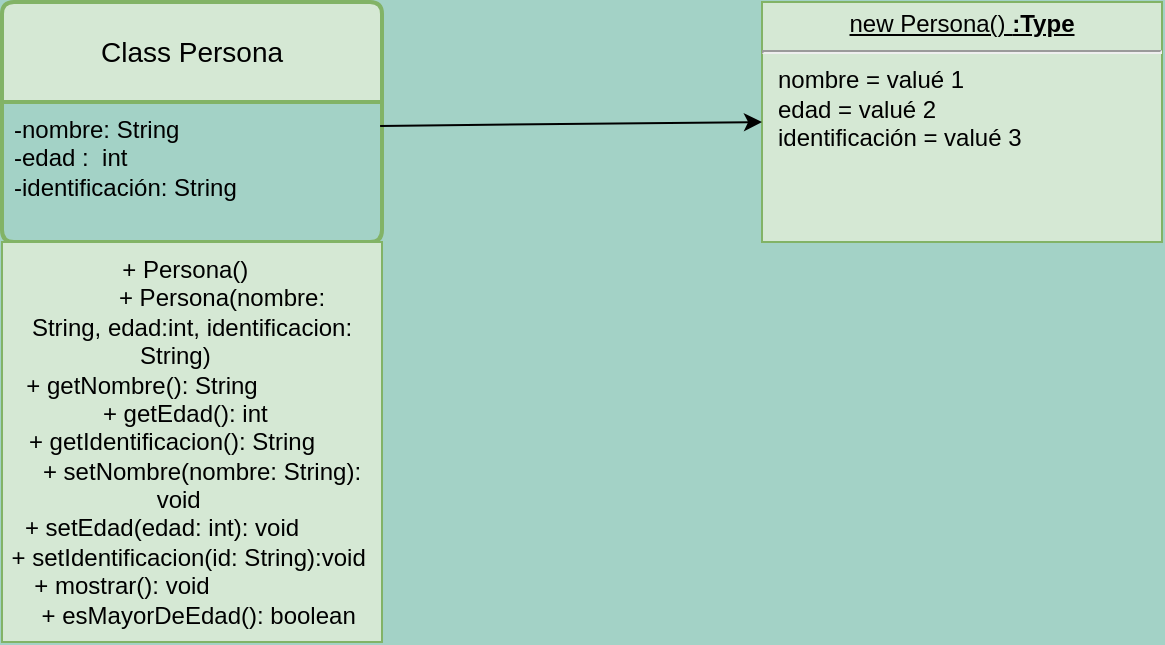 <mxfile version="21.6.8" type="github">
  <diagram name="Página-1" id="QSpxqb6vJAyZnymsFnRN">
    <mxGraphModel dx="880" dy="446" grid="1" gridSize="10" guides="1" tooltips="1" connect="1" arrows="1" fold="1" page="1" pageScale="1" pageWidth="827" pageHeight="1169" background="#a3d2c6" math="0" shadow="0">
      <root>
        <mxCell id="0" />
        <mxCell id="1" parent="0" />
        <mxCell id="uqRQsHcqRSU1Agh_CppQ-11" value="Class Persona" style="swimlane;childLayout=stackLayout;horizontal=1;startSize=50;horizontalStack=0;rounded=1;fontSize=14;fontStyle=0;strokeWidth=2;resizeParent=0;resizeLast=1;shadow=0;dashed=0;align=center;arcSize=4;whiteSpace=wrap;html=1;fillColor=#d5e8d4;strokeColor=#82b366;" vertex="1" parent="1">
          <mxGeometry x="40" y="320" width="190" height="120" as="geometry">
            <mxRectangle x="40" y="320" width="130" height="50" as="alternateBounds" />
          </mxGeometry>
        </mxCell>
        <mxCell id="uqRQsHcqRSU1Agh_CppQ-12" value="-nombre:&amp;nbsp;String&lt;br style=&quot;--tw-border-spacing-x: 0; --tw-border-spacing-y: 0; --tw-translate-x: 0; --tw-translate-y: 0; --tw-rotate: 0; --tw-skew-x: 0; --tw-skew-y: 0; --tw-scale-x: 1; --tw-scale-y: 1; --tw-pan-x: ; --tw-pan-y: ; --tw-pinch-zoom: ; --tw-scroll-snap-strictness: proximity; --tw-ordinal: ; --tw-slashed-zero: ; --tw-numeric-figure: ; --tw-numeric-spacing: ; --tw-numeric-fraction: ; --tw-ring-inset: ; --tw-ring-offset-width: 0px; --tw-ring-offset-color: #fff; --tw-ring-color: rgb(59 130 246 / .5); --tw-ring-offset-shadow: 0 0 #0000; --tw-ring-shadow: 0 0 #0000; --tw-shadow: 0 0 #0000; --tw-shadow-colored: 0 0 #0000; --tw-blur: ; --tw-brightness: ; --tw-contrast: ; --tw-grayscale: ; --tw-hue-rotate: ; --tw-invert: ; --tw-saturate: ; --tw-sepia: ; --tw-drop-shadow: ; --tw-backdrop-blur: ; --tw-backdrop-brightness: ; --tw-backdrop-contrast: ; --tw-backdrop-grayscale: ; --tw-backdrop-hue-rotate: ; --tw-backdrop-invert: ; --tw-backdrop-opacity: ; --tw-backdrop-saturate: ; --tw-backdrop-sepia: ; border-color: var(--border-color); text-align: center;&quot;&gt;&lt;span style=&quot;text-align: center;&quot;&gt;-edad :&amp;nbsp; int&lt;/span&gt;&lt;br style=&quot;--tw-border-spacing-x: 0; --tw-border-spacing-y: 0; --tw-translate-x: 0; --tw-translate-y: 0; --tw-rotate: 0; --tw-skew-x: 0; --tw-skew-y: 0; --tw-scale-x: 1; --tw-scale-y: 1; --tw-pan-x: ; --tw-pan-y: ; --tw-pinch-zoom: ; --tw-scroll-snap-strictness: proximity; --tw-ordinal: ; --tw-slashed-zero: ; --tw-numeric-figure: ; --tw-numeric-spacing: ; --tw-numeric-fraction: ; --tw-ring-inset: ; --tw-ring-offset-width: 0px; --tw-ring-offset-color: #fff; --tw-ring-color: rgb(59 130 246 / .5); --tw-ring-offset-shadow: 0 0 #0000; --tw-ring-shadow: 0 0 #0000; --tw-shadow: 0 0 #0000; --tw-shadow-colored: 0 0 #0000; --tw-blur: ; --tw-brightness: ; --tw-contrast: ; --tw-grayscale: ; --tw-hue-rotate: ; --tw-invert: ; --tw-saturate: ; --tw-sepia: ; --tw-drop-shadow: ; --tw-backdrop-blur: ; --tw-backdrop-brightness: ; --tw-backdrop-contrast: ; --tw-backdrop-grayscale: ; --tw-backdrop-hue-rotate: ; --tw-backdrop-invert: ; --tw-backdrop-opacity: ; --tw-backdrop-saturate: ; --tw-backdrop-sepia: ; border-color: var(--border-color); text-align: center;&quot;&gt;&lt;span style=&quot;text-align: center;&quot;&gt;-identificación:&amp;nbsp;String&lt;/span&gt;" style="align=left;strokeColor=none;fillColor=none;spacingLeft=4;fontSize=12;verticalAlign=top;resizable=0;rotatable=0;part=1;html=1;" vertex="1" parent="uqRQsHcqRSU1Agh_CppQ-11">
          <mxGeometry y="50" width="190" height="70" as="geometry" />
        </mxCell>
        <UserObject label="&lt;div&gt;+ Persona()&amp;nbsp;&amp;nbsp;&lt;/div&gt;&lt;div&gt;&amp;nbsp; &amp;nbsp; &amp;nbsp; &amp;nbsp; &amp;nbsp;&lt;span style=&quot;background-color: initial;&quot;&gt;+ Persona(nombre: String,&amp;nbsp;&lt;/span&gt;&lt;span style=&quot;background-color: initial;&quot;&gt;edad:int,&amp;nbsp;&lt;/span&gt;&lt;span style=&quot;background-color: initial;&quot;&gt;identificacion: String)&amp;nbsp; &amp;nbsp; &amp;nbsp;&lt;/span&gt;&lt;/div&gt;&lt;div&gt;&lt;span style=&quot;background-color: initial;&quot;&gt;+ getNombre(): String&amp;nbsp; &amp;nbsp; &amp;nbsp; &amp;nbsp; &amp;nbsp; &amp;nbsp; &amp;nbsp; &amp;nbsp;&lt;/span&gt;&lt;/div&gt;&lt;div&gt;&lt;span style=&quot;background-color: initial;&quot;&gt;+ getEdad(): int&amp;nbsp;&amp;nbsp;&lt;/span&gt;&lt;/div&gt;&lt;div&gt;&lt;span style=&quot;background-color: initial;&quot;&gt;&amp;nbsp;&lt;/span&gt;&lt;span style=&quot;background-color: initial;&quot;&gt;+ getIdentificacion(): String&amp;nbsp; &amp;nbsp; &amp;nbsp; &amp;nbsp;&lt;/span&gt;&lt;/div&gt;&lt;div&gt;&lt;span style=&quot;background-color: initial;&quot;&gt;&amp;nbsp;&amp;nbsp;&amp;nbsp;&lt;/span&gt;&lt;span style=&quot;background-color: initial;&quot;&gt;+ setNombre(nombre: String): void&amp;nbsp; &amp;nbsp;&amp;nbsp;&lt;/span&gt;&lt;/div&gt;&lt;div&gt;&lt;span style=&quot;background-color: initial;&quot;&gt;&amp;nbsp;&amp;nbsp;&lt;/span&gt;&lt;span style=&quot;background-color: initial;&quot;&gt;&amp;nbsp;+ setEdad(edad: int): void&amp;nbsp; &amp;nbsp; &amp;nbsp; &amp;nbsp; &amp;nbsp; &amp;nbsp;&lt;/span&gt;&lt;span style=&quot;background-color: initial;&quot;&gt;&amp;nbsp; &amp;nbsp;+ setIdentificacion(id: String):void&amp;nbsp;&amp;nbsp;&lt;/span&gt;&lt;/div&gt;&lt;div&gt;&lt;span style=&quot;background-color: initial;&quot;&gt;&amp;nbsp;+ mostrar(): void&amp;nbsp; &amp;nbsp; &amp;nbsp; &amp;nbsp; &amp;nbsp; &amp;nbsp; &amp;nbsp; &amp;nbsp; &amp;nbsp; &amp;nbsp; &amp;nbsp;&amp;nbsp;&lt;/span&gt;&lt;/div&gt;&lt;div&gt;&amp;nbsp; &amp;nbsp;+ esMayorDeEdad(): boolean&amp;nbsp;&lt;/div&gt;" treeRoot="1" id="uqRQsHcqRSU1Agh_CppQ-17">
          <mxCell style="whiteSpace=wrap;html=1;align=center;treeFolding=1;treeMoving=1;newEdgeStyle={&quot;edgeStyle&quot;:&quot;elbowEdgeStyle&quot;,&quot;startArrow&quot;:&quot;none&quot;,&quot;endArrow&quot;:&quot;none&quot;};fillColor=#D5E8D4;strokeColor=#82b366;" vertex="1" parent="1">
            <mxGeometry x="40" y="440" width="190" height="200" as="geometry" />
          </mxCell>
        </UserObject>
        <mxCell id="uqRQsHcqRSU1Agh_CppQ-24" value="&lt;p style=&quot;margin:0px;margin-top:4px;text-align:center;text-decoration:underline;&quot;&gt;new Persona()&amp;nbsp;&lt;b&gt;:Type&lt;/b&gt;&lt;/p&gt;&lt;hr&gt;&lt;p style=&quot;margin:0px;margin-left:8px;&quot;&gt;nombre = valué 1&lt;br&gt;edad = valué 2&lt;br&gt;identificación = valué 3&lt;/p&gt;" style="verticalAlign=top;align=left;overflow=fill;fontSize=12;fontFamily=Helvetica;html=1;whiteSpace=wrap;fillColor=#d5e8d4;strokeColor=#82b366;" vertex="1" parent="1">
          <mxGeometry x="420" y="320" width="200" height="120" as="geometry" />
        </mxCell>
        <mxCell id="uqRQsHcqRSU1Agh_CppQ-26" style="edgeStyle=none;rounded=0;orthogonalLoop=1;jettySize=auto;html=1;exitX=0.995;exitY=0.171;exitDx=0;exitDy=0;entryX=0;entryY=0.5;entryDx=0;entryDy=0;exitPerimeter=0;" edge="1" parent="1" source="uqRQsHcqRSU1Agh_CppQ-12" target="uqRQsHcqRSU1Agh_CppQ-24">
          <mxGeometry relative="1" as="geometry" />
        </mxCell>
      </root>
    </mxGraphModel>
  </diagram>
</mxfile>
